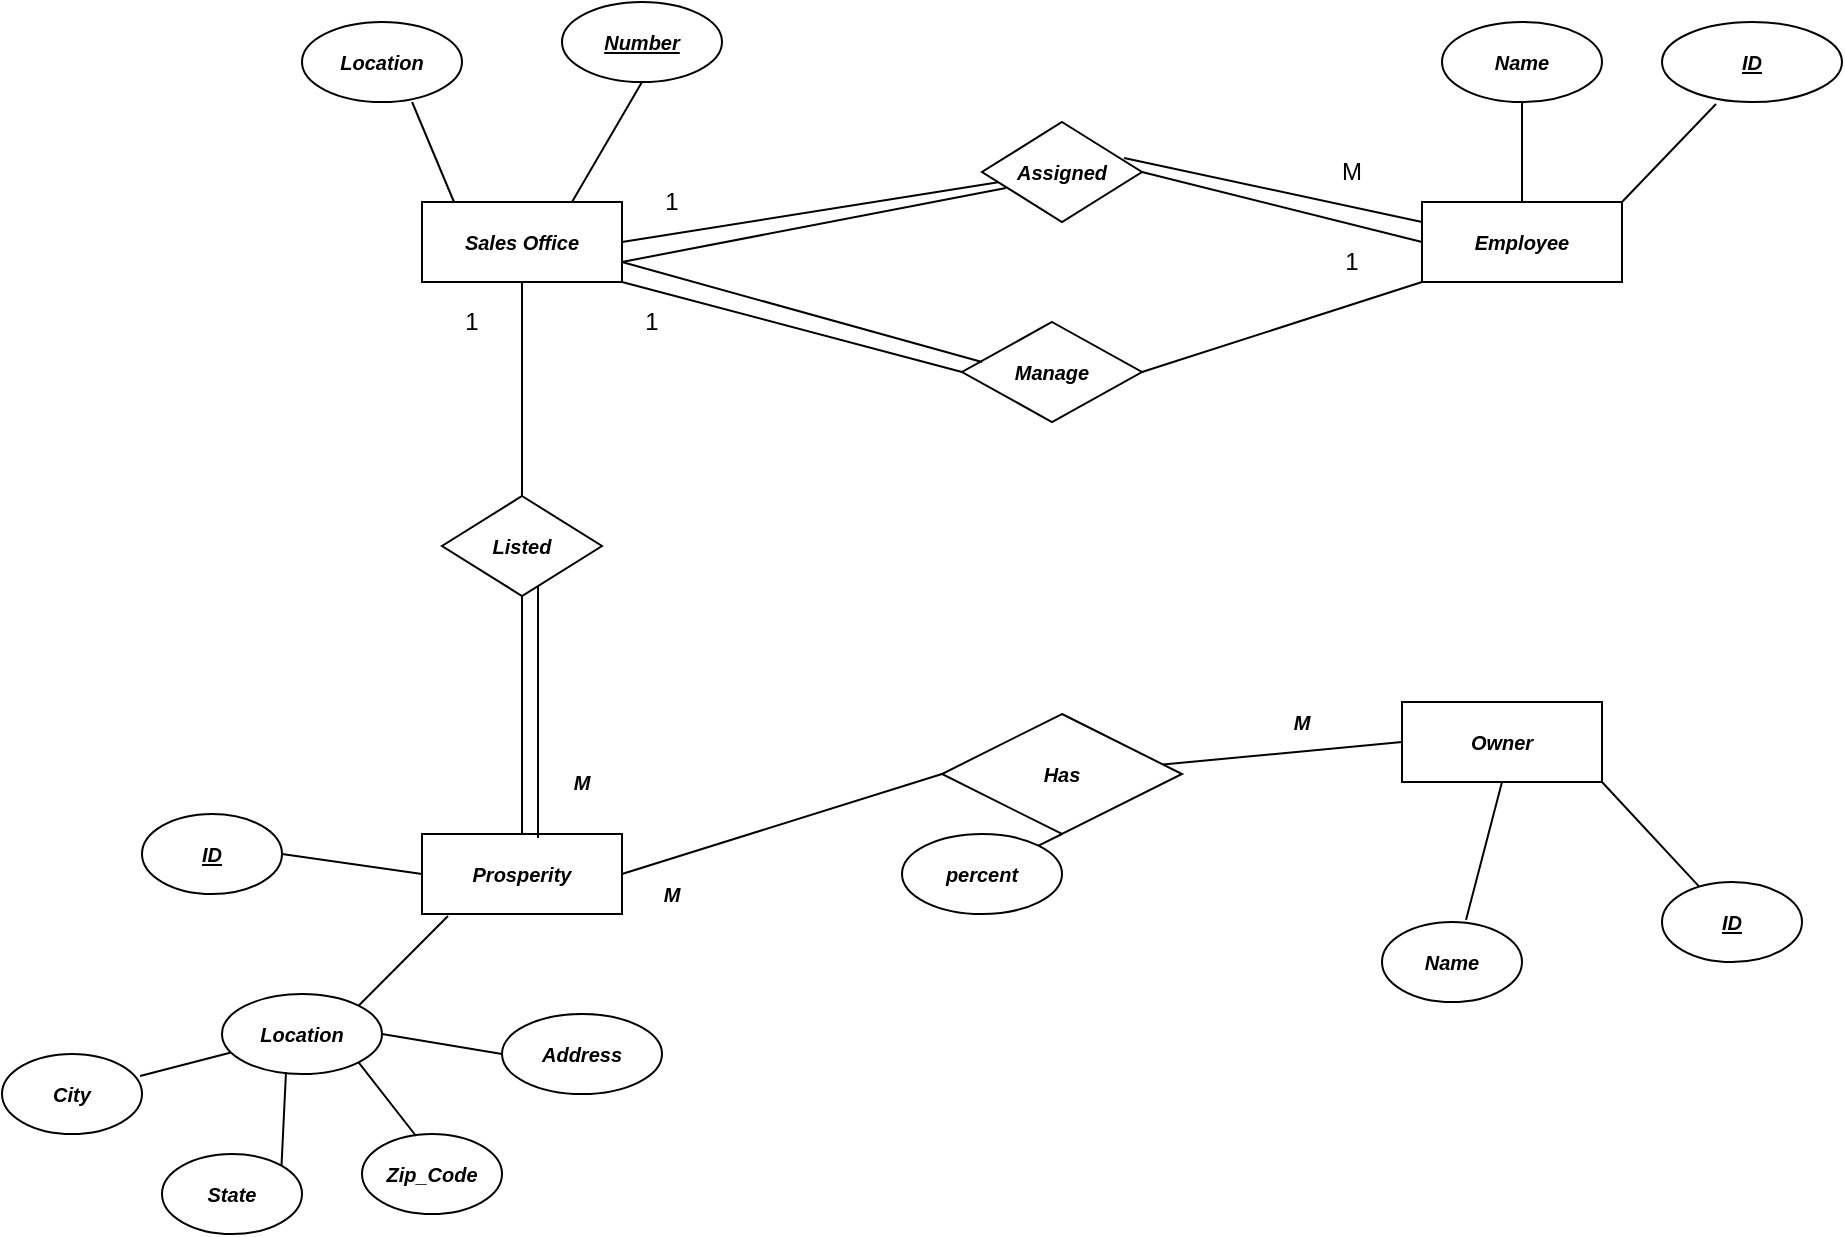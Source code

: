 <mxfile version="26.1.0">
  <diagram name="Page-1" id="BDU2GEYCwSGdxIi3O92k">
    <mxGraphModel dx="1927" dy="543" grid="1" gridSize="10" guides="1" tooltips="1" connect="1" arrows="1" fold="1" page="1" pageScale="1" pageWidth="827" pageHeight="1169" math="0" shadow="0">
      <root>
        <mxCell id="0" />
        <mxCell id="1" parent="0" />
        <mxCell id="JSU8qZqLGz52yNF-gvgQ-1" value="&lt;i&gt;&lt;b&gt;&lt;font style=&quot;font-size: 10px;&quot;&gt;Sales Office&lt;/font&gt;&lt;/b&gt;&lt;/i&gt;" style="whiteSpace=wrap;html=1;align=center;" vertex="1" parent="1">
          <mxGeometry x="70" y="120" width="100" height="40" as="geometry" />
        </mxCell>
        <mxCell id="JSU8qZqLGz52yNF-gvgQ-2" value="&lt;b&gt;&lt;i&gt;&lt;font style=&quot;font-size: 10px;&quot;&gt;Number&lt;/font&gt;&lt;/i&gt;&lt;/b&gt;" style="ellipse;whiteSpace=wrap;html=1;align=center;fontStyle=4;" vertex="1" parent="1">
          <mxGeometry x="140" y="20" width="80" height="40" as="geometry" />
        </mxCell>
        <mxCell id="JSU8qZqLGz52yNF-gvgQ-3" value="&lt;font style=&quot;font-size: 10px;&quot;&gt;&lt;i&gt;&lt;b&gt;Location&lt;/b&gt;&lt;/i&gt;&lt;/font&gt;" style="ellipse;whiteSpace=wrap;html=1;align=center;" vertex="1" parent="1">
          <mxGeometry x="10" y="30" width="80" height="40" as="geometry" />
        </mxCell>
        <mxCell id="JSU8qZqLGz52yNF-gvgQ-4" value="" style="endArrow=none;html=1;rounded=0;exitX=0.5;exitY=1;exitDx=0;exitDy=0;entryX=0.75;entryY=0;entryDx=0;entryDy=0;" edge="1" parent="1" source="JSU8qZqLGz52yNF-gvgQ-2" target="JSU8qZqLGz52yNF-gvgQ-1">
          <mxGeometry relative="1" as="geometry">
            <mxPoint x="330" y="230" as="sourcePoint" />
            <mxPoint x="490" y="230" as="targetPoint" />
          </mxGeometry>
        </mxCell>
        <mxCell id="JSU8qZqLGz52yNF-gvgQ-5" value="" style="endArrow=none;html=1;rounded=0;exitX=0.688;exitY=1;exitDx=0;exitDy=0;exitPerimeter=0;entryX=0.16;entryY=0;entryDx=0;entryDy=0;entryPerimeter=0;" edge="1" parent="1" source="JSU8qZqLGz52yNF-gvgQ-3" target="JSU8qZqLGz52yNF-gvgQ-1">
          <mxGeometry relative="1" as="geometry">
            <mxPoint x="330" y="230" as="sourcePoint" />
            <mxPoint x="490" y="230" as="targetPoint" />
          </mxGeometry>
        </mxCell>
        <mxCell id="JSU8qZqLGz52yNF-gvgQ-6" value="&lt;i style=&quot;&quot;&gt;&lt;font style=&quot;font-size: 10px;&quot;&gt;&lt;b&gt;Employee&lt;/b&gt;&lt;/font&gt;&lt;/i&gt;" style="whiteSpace=wrap;html=1;align=center;" vertex="1" parent="1">
          <mxGeometry x="570" y="120" width="100" height="40" as="geometry" />
        </mxCell>
        <mxCell id="JSU8qZqLGz52yNF-gvgQ-7" value="&lt;b&gt;&lt;i&gt;&lt;font style=&quot;font-size: 10px;&quot;&gt;ID&lt;/font&gt;&lt;/i&gt;&lt;/b&gt;" style="ellipse;whiteSpace=wrap;html=1;align=center;fontStyle=4;" vertex="1" parent="1">
          <mxGeometry x="690" y="30" width="90" height="40" as="geometry" />
        </mxCell>
        <mxCell id="JSU8qZqLGz52yNF-gvgQ-8" value="&lt;i style=&quot;&quot;&gt;&lt;b&gt;&lt;font style=&quot;font-size: 10px;&quot;&gt;Name&lt;/font&gt;&lt;/b&gt;&lt;/i&gt;" style="ellipse;whiteSpace=wrap;html=1;align=center;" vertex="1" parent="1">
          <mxGeometry x="580" y="30" width="80" height="40" as="geometry" />
        </mxCell>
        <mxCell id="JSU8qZqLGz52yNF-gvgQ-9" value="" style="endArrow=none;html=1;rounded=0;entryX=0.3;entryY=1.025;entryDx=0;entryDy=0;entryPerimeter=0;exitX=1;exitY=0;exitDx=0;exitDy=0;" edge="1" parent="1" source="JSU8qZqLGz52yNF-gvgQ-6" target="JSU8qZqLGz52yNF-gvgQ-7">
          <mxGeometry relative="1" as="geometry">
            <mxPoint x="330" y="230" as="sourcePoint" />
            <mxPoint x="490" y="230" as="targetPoint" />
          </mxGeometry>
        </mxCell>
        <mxCell id="JSU8qZqLGz52yNF-gvgQ-10" value="" style="endArrow=none;html=1;rounded=0;entryX=0.5;entryY=1;entryDx=0;entryDy=0;exitX=0.5;exitY=0;exitDx=0;exitDy=0;" edge="1" parent="1" source="JSU8qZqLGz52yNF-gvgQ-6" target="JSU8qZqLGz52yNF-gvgQ-8">
          <mxGeometry relative="1" as="geometry">
            <mxPoint x="330" y="230" as="sourcePoint" />
            <mxPoint x="490" y="230" as="targetPoint" />
          </mxGeometry>
        </mxCell>
        <mxCell id="JSU8qZqLGz52yNF-gvgQ-11" value="&lt;b&gt;&lt;i&gt;&lt;font style=&quot;font-size: 10px;&quot;&gt;Prosperity&lt;/font&gt;&lt;/i&gt;&lt;/b&gt;" style="whiteSpace=wrap;html=1;align=center;" vertex="1" parent="1">
          <mxGeometry x="70" y="436" width="100" height="40" as="geometry" />
        </mxCell>
        <mxCell id="JSU8qZqLGz52yNF-gvgQ-12" value="&lt;b&gt;&lt;i&gt;&lt;font style=&quot;font-size: 10px;&quot;&gt;ID&lt;/font&gt;&lt;/i&gt;&lt;/b&gt;" style="ellipse;whiteSpace=wrap;html=1;align=center;fontStyle=4;" vertex="1" parent="1">
          <mxGeometry x="-70" y="426" width="70" height="40" as="geometry" />
        </mxCell>
        <mxCell id="JSU8qZqLGz52yNF-gvgQ-13" value="&lt;b&gt;&lt;i&gt;&lt;font style=&quot;font-size: 10px;&quot;&gt;Location&lt;/font&gt;&lt;/i&gt;&lt;/b&gt;" style="ellipse;whiteSpace=wrap;html=1;align=center;" vertex="1" parent="1">
          <mxGeometry x="-30" y="516" width="80" height="40" as="geometry" />
        </mxCell>
        <mxCell id="JSU8qZqLGz52yNF-gvgQ-14" value="" style="endArrow=none;html=1;rounded=0;exitX=1;exitY=0.5;exitDx=0;exitDy=0;entryX=0;entryY=0.5;entryDx=0;entryDy=0;" edge="1" parent="1" source="JSU8qZqLGz52yNF-gvgQ-12" target="JSU8qZqLGz52yNF-gvgQ-11">
          <mxGeometry relative="1" as="geometry">
            <mxPoint x="230" y="336" as="sourcePoint" />
            <mxPoint x="390" y="336" as="targetPoint" />
          </mxGeometry>
        </mxCell>
        <mxCell id="JSU8qZqLGz52yNF-gvgQ-15" value="" style="endArrow=none;html=1;rounded=0;exitX=1;exitY=0;exitDx=0;exitDy=0;entryX=0.13;entryY=1.025;entryDx=0;entryDy=0;entryPerimeter=0;" edge="1" parent="1" source="JSU8qZqLGz52yNF-gvgQ-13" target="JSU8qZqLGz52yNF-gvgQ-11">
          <mxGeometry relative="1" as="geometry">
            <mxPoint x="230" y="336" as="sourcePoint" />
            <mxPoint x="390" y="336" as="targetPoint" />
          </mxGeometry>
        </mxCell>
        <mxCell id="JSU8qZqLGz52yNF-gvgQ-16" value="&lt;font style=&quot;font-size: 10px;&quot;&gt;&lt;b&gt;&lt;i&gt;City&lt;/i&gt;&lt;/b&gt;&lt;/font&gt;" style="ellipse;whiteSpace=wrap;html=1;align=center;" vertex="1" parent="1">
          <mxGeometry x="-140" y="546" width="70" height="40" as="geometry" />
        </mxCell>
        <mxCell id="JSU8qZqLGz52yNF-gvgQ-17" value="&lt;b&gt;&lt;i&gt;&lt;font style=&quot;font-size: 10px;&quot;&gt;State&lt;/font&gt;&lt;/i&gt;&lt;/b&gt;" style="ellipse;whiteSpace=wrap;html=1;align=center;" vertex="1" parent="1">
          <mxGeometry x="-60" y="596" width="70" height="40" as="geometry" />
        </mxCell>
        <mxCell id="JSU8qZqLGz52yNF-gvgQ-18" value="&lt;b&gt;&lt;i&gt;&lt;font style=&quot;font-size: 10px;&quot;&gt;Zip_Code&lt;/font&gt;&lt;/i&gt;&lt;/b&gt;" style="ellipse;whiteSpace=wrap;html=1;align=center;" vertex="1" parent="1">
          <mxGeometry x="40" y="586" width="70" height="40" as="geometry" />
        </mxCell>
        <mxCell id="JSU8qZqLGz52yNF-gvgQ-19" value="" style="endArrow=none;html=1;rounded=0;exitX=0.986;exitY=0.275;exitDx=0;exitDy=0;exitPerimeter=0;" edge="1" parent="1" source="JSU8qZqLGz52yNF-gvgQ-16" target="JSU8qZqLGz52yNF-gvgQ-13">
          <mxGeometry relative="1" as="geometry">
            <mxPoint x="140" y="486" as="sourcePoint" />
            <mxPoint x="300" y="486" as="targetPoint" />
          </mxGeometry>
        </mxCell>
        <mxCell id="JSU8qZqLGz52yNF-gvgQ-21" value="" style="endArrow=none;html=1;rounded=0;exitX=1;exitY=0;exitDx=0;exitDy=0;entryX=0.4;entryY=0.975;entryDx=0;entryDy=0;entryPerimeter=0;" edge="1" parent="1" source="JSU8qZqLGz52yNF-gvgQ-17" target="JSU8qZqLGz52yNF-gvgQ-13">
          <mxGeometry relative="1" as="geometry">
            <mxPoint x="140" y="576" as="sourcePoint" />
            <mxPoint x="300" y="576" as="targetPoint" />
          </mxGeometry>
        </mxCell>
        <mxCell id="JSU8qZqLGz52yNF-gvgQ-22" value="" style="endArrow=none;html=1;rounded=0;exitX=0.386;exitY=0.025;exitDx=0;exitDy=0;exitPerimeter=0;entryX=1;entryY=1;entryDx=0;entryDy=0;" edge="1" parent="1" source="JSU8qZqLGz52yNF-gvgQ-18" target="JSU8qZqLGz52yNF-gvgQ-13">
          <mxGeometry relative="1" as="geometry">
            <mxPoint x="140" y="576" as="sourcePoint" />
            <mxPoint x="300" y="576" as="targetPoint" />
          </mxGeometry>
        </mxCell>
        <mxCell id="JSU8qZqLGz52yNF-gvgQ-23" value="&lt;b&gt;&lt;i&gt;&lt;font style=&quot;font-size: 10px;&quot;&gt;Owner&lt;/font&gt;&lt;/i&gt;&lt;/b&gt;" style="whiteSpace=wrap;html=1;align=center;" vertex="1" parent="1">
          <mxGeometry x="560" y="370" width="100" height="40" as="geometry" />
        </mxCell>
        <mxCell id="JSU8qZqLGz52yNF-gvgQ-24" value="&lt;b&gt;&lt;i&gt;&lt;font style=&quot;font-size: 10px;&quot;&gt;ID&lt;/font&gt;&lt;/i&gt;&lt;/b&gt;" style="ellipse;whiteSpace=wrap;html=1;align=center;fontStyle=4;" vertex="1" parent="1">
          <mxGeometry x="690" y="460" width="70" height="40" as="geometry" />
        </mxCell>
        <mxCell id="JSU8qZqLGz52yNF-gvgQ-25" value="&lt;i&gt;&lt;b&gt;&lt;font style=&quot;font-size: 10px;&quot;&gt;Name&lt;/font&gt;&lt;/b&gt;&lt;/i&gt;" style="ellipse;whiteSpace=wrap;html=1;align=center;" vertex="1" parent="1">
          <mxGeometry x="550" y="480" width="70" height="40" as="geometry" />
        </mxCell>
        <mxCell id="JSU8qZqLGz52yNF-gvgQ-26" value="" style="endArrow=none;html=1;rounded=0;exitX=0.6;exitY=-0.025;exitDx=0;exitDy=0;exitPerimeter=0;entryX=0.5;entryY=1;entryDx=0;entryDy=0;" edge="1" parent="1" source="JSU8qZqLGz52yNF-gvgQ-25" target="JSU8qZqLGz52yNF-gvgQ-23">
          <mxGeometry relative="1" as="geometry">
            <mxPoint x="400" y="300" as="sourcePoint" />
            <mxPoint x="560" y="300" as="targetPoint" />
          </mxGeometry>
        </mxCell>
        <mxCell id="JSU8qZqLGz52yNF-gvgQ-27" value="" style="endArrow=none;html=1;rounded=0;" edge="1" parent="1" source="JSU8qZqLGz52yNF-gvgQ-24">
          <mxGeometry relative="1" as="geometry">
            <mxPoint x="400" y="300" as="sourcePoint" />
            <mxPoint x="660" y="410" as="targetPoint" />
          </mxGeometry>
        </mxCell>
        <mxCell id="JSU8qZqLGz52yNF-gvgQ-28" value="&lt;b&gt;&lt;i&gt;&lt;font style=&quot;font-size: 10px;&quot;&gt;Address&lt;/font&gt;&lt;/i&gt;&lt;/b&gt;" style="ellipse;whiteSpace=wrap;html=1;align=center;" vertex="1" parent="1">
          <mxGeometry x="110" y="526" width="80" height="40" as="geometry" />
        </mxCell>
        <mxCell id="JSU8qZqLGz52yNF-gvgQ-29" value="" style="endArrow=none;html=1;rounded=0;exitX=1;exitY=0.5;exitDx=0;exitDy=0;entryX=0;entryY=0.5;entryDx=0;entryDy=0;" edge="1" parent="1" source="JSU8qZqLGz52yNF-gvgQ-13" target="JSU8qZqLGz52yNF-gvgQ-28">
          <mxGeometry relative="1" as="geometry">
            <mxPoint x="220" y="426" as="sourcePoint" />
            <mxPoint x="380" y="426" as="targetPoint" />
          </mxGeometry>
        </mxCell>
        <mxCell id="JSU8qZqLGz52yNF-gvgQ-30" value="&lt;b&gt;&lt;i&gt;&lt;font style=&quot;font-size: 10px;&quot;&gt;Assigned&lt;/font&gt;&lt;/i&gt;&lt;/b&gt;" style="shape=rhombus;perimeter=rhombusPerimeter;whiteSpace=wrap;html=1;align=center;" vertex="1" parent="1">
          <mxGeometry x="350" y="80" width="80" height="50" as="geometry" />
        </mxCell>
        <mxCell id="JSU8qZqLGz52yNF-gvgQ-31" value="" style="endArrow=none;html=1;rounded=0;entryX=0;entryY=0.5;entryDx=0;entryDy=0;exitX=1;exitY=0.5;exitDx=0;exitDy=0;" edge="1" parent="1" source="JSU8qZqLGz52yNF-gvgQ-30" target="JSU8qZqLGz52yNF-gvgQ-6">
          <mxGeometry relative="1" as="geometry">
            <mxPoint x="240" y="220" as="sourcePoint" />
            <mxPoint x="400" y="220" as="targetPoint" />
          </mxGeometry>
        </mxCell>
        <mxCell id="JSU8qZqLGz52yNF-gvgQ-32" value="M" style="text;strokeColor=none;align=center;fillColor=none;html=1;verticalAlign=middle;whiteSpace=wrap;rounded=0;" vertex="1" parent="1">
          <mxGeometry x="520" y="95" width="30" height="20" as="geometry" />
        </mxCell>
        <mxCell id="JSU8qZqLGz52yNF-gvgQ-33" value="" style="endArrow=none;html=1;rounded=0;exitX=1;exitY=0.5;exitDx=0;exitDy=0;" edge="1" parent="1" source="JSU8qZqLGz52yNF-gvgQ-1" target="JSU8qZqLGz52yNF-gvgQ-30">
          <mxGeometry relative="1" as="geometry">
            <mxPoint x="240" y="220" as="sourcePoint" />
            <mxPoint x="400" y="220" as="targetPoint" />
          </mxGeometry>
        </mxCell>
        <mxCell id="JSU8qZqLGz52yNF-gvgQ-34" value="1" style="text;strokeColor=none;align=center;fillColor=none;html=1;verticalAlign=middle;whiteSpace=wrap;rounded=0;" vertex="1" parent="1">
          <mxGeometry x="180" y="110" width="30" height="20" as="geometry" />
        </mxCell>
        <mxCell id="JSU8qZqLGz52yNF-gvgQ-35" value="" style="endArrow=none;html=1;rounded=0;exitX=1;exitY=0.75;exitDx=0;exitDy=0;entryX=0.15;entryY=0.66;entryDx=0;entryDy=0;entryPerimeter=0;" edge="1" parent="1" source="JSU8qZqLGz52yNF-gvgQ-1" target="JSU8qZqLGz52yNF-gvgQ-30">
          <mxGeometry relative="1" as="geometry">
            <mxPoint x="180" y="150" as="sourcePoint" />
            <mxPoint x="360" y="150" as="targetPoint" />
          </mxGeometry>
        </mxCell>
        <mxCell id="JSU8qZqLGz52yNF-gvgQ-37" value="" style="endArrow=none;html=1;rounded=0;entryX=0;entryY=0.25;entryDx=0;entryDy=0;exitX=0.888;exitY=0.36;exitDx=0;exitDy=0;exitPerimeter=0;" edge="1" parent="1" source="JSU8qZqLGz52yNF-gvgQ-30" target="JSU8qZqLGz52yNF-gvgQ-6">
          <mxGeometry relative="1" as="geometry">
            <mxPoint x="240" y="220" as="sourcePoint" />
            <mxPoint x="400" y="220" as="targetPoint" />
          </mxGeometry>
        </mxCell>
        <mxCell id="JSU8qZqLGz52yNF-gvgQ-38" value="&lt;b&gt;&lt;i&gt;&lt;font style=&quot;font-size: 10px;&quot;&gt;Manage&lt;/font&gt;&lt;/i&gt;&lt;/b&gt;" style="shape=rhombus;perimeter=rhombusPerimeter;whiteSpace=wrap;html=1;align=center;" vertex="1" parent="1">
          <mxGeometry x="340" y="180" width="90" height="50" as="geometry" />
        </mxCell>
        <mxCell id="JSU8qZqLGz52yNF-gvgQ-39" value="" style="endArrow=none;html=1;rounded=0;exitX=1;exitY=1;exitDx=0;exitDy=0;entryX=0;entryY=0.5;entryDx=0;entryDy=0;" edge="1" parent="1" source="JSU8qZqLGz52yNF-gvgQ-1" target="JSU8qZqLGz52yNF-gvgQ-38">
          <mxGeometry relative="1" as="geometry">
            <mxPoint x="240" y="220" as="sourcePoint" />
            <mxPoint x="400" y="220" as="targetPoint" />
          </mxGeometry>
        </mxCell>
        <mxCell id="JSU8qZqLGz52yNF-gvgQ-41" value="1" style="text;strokeColor=none;align=center;fillColor=none;html=1;verticalAlign=middle;whiteSpace=wrap;rounded=0;" vertex="1" parent="1">
          <mxGeometry x="520" y="140" width="30" height="20" as="geometry" />
        </mxCell>
        <mxCell id="JSU8qZqLGz52yNF-gvgQ-43" value="1" style="text;strokeColor=none;align=center;fillColor=none;html=1;verticalAlign=middle;whiteSpace=wrap;rounded=0;" vertex="1" parent="1">
          <mxGeometry x="170" y="170" width="30" height="20" as="geometry" />
        </mxCell>
        <mxCell id="JSU8qZqLGz52yNF-gvgQ-44" value="" style="endArrow=none;html=1;rounded=0;entryX=0;entryY=1;entryDx=0;entryDy=0;exitX=1;exitY=0.5;exitDx=0;exitDy=0;" edge="1" parent="1" source="JSU8qZqLGz52yNF-gvgQ-38" target="JSU8qZqLGz52yNF-gvgQ-6">
          <mxGeometry relative="1" as="geometry">
            <mxPoint x="240" y="220" as="sourcePoint" />
            <mxPoint x="400" y="220" as="targetPoint" />
          </mxGeometry>
        </mxCell>
        <mxCell id="JSU8qZqLGz52yNF-gvgQ-45" value="" style="endArrow=none;html=1;rounded=0;" edge="1" parent="1">
          <mxGeometry relative="1" as="geometry">
            <mxPoint x="170" y="150" as="sourcePoint" />
            <mxPoint x="350" y="200" as="targetPoint" />
          </mxGeometry>
        </mxCell>
        <mxCell id="JSU8qZqLGz52yNF-gvgQ-46" value="&lt;b&gt;&lt;i&gt;&lt;font style=&quot;font-size: 10px;&quot;&gt;Listed&lt;/font&gt;&lt;/i&gt;&lt;/b&gt;" style="shape=rhombus;perimeter=rhombusPerimeter;whiteSpace=wrap;html=1;align=center;" vertex="1" parent="1">
          <mxGeometry x="80" y="267" width="80" height="50" as="geometry" />
        </mxCell>
        <mxCell id="JSU8qZqLGz52yNF-gvgQ-47" value="" style="endArrow=none;html=1;rounded=0;exitX=0.5;exitY=1;exitDx=0;exitDy=0;entryX=0.5;entryY=0;entryDx=0;entryDy=0;" edge="1" parent="1" source="JSU8qZqLGz52yNF-gvgQ-1" target="JSU8qZqLGz52yNF-gvgQ-46">
          <mxGeometry relative="1" as="geometry">
            <mxPoint x="130" y="280" as="sourcePoint" />
            <mxPoint x="290" y="280" as="targetPoint" />
          </mxGeometry>
        </mxCell>
        <mxCell id="JSU8qZqLGz52yNF-gvgQ-48" value="1" style="text;strokeColor=none;align=center;fillColor=none;html=1;verticalAlign=middle;whiteSpace=wrap;rounded=0;" vertex="1" parent="1">
          <mxGeometry x="80" y="170" width="30" height="20" as="geometry" />
        </mxCell>
        <mxCell id="JSU8qZqLGz52yNF-gvgQ-49" value="" style="endArrow=none;html=1;rounded=0;exitX=0.5;exitY=0;exitDx=0;exitDy=0;entryX=0.5;entryY=1;entryDx=0;entryDy=0;" edge="1" parent="1" source="JSU8qZqLGz52yNF-gvgQ-11" target="JSU8qZqLGz52yNF-gvgQ-46">
          <mxGeometry relative="1" as="geometry">
            <mxPoint x="130" y="280" as="sourcePoint" />
            <mxPoint x="290" y="280" as="targetPoint" />
          </mxGeometry>
        </mxCell>
        <mxCell id="JSU8qZqLGz52yNF-gvgQ-50" value="" style="endArrow=none;html=1;rounded=0;entryX=0.6;entryY=0.9;entryDx=0;entryDy=0;entryPerimeter=0;" edge="1" parent="1" target="JSU8qZqLGz52yNF-gvgQ-46">
          <mxGeometry relative="1" as="geometry">
            <mxPoint x="128" y="438" as="sourcePoint" />
            <mxPoint x="290" y="280" as="targetPoint" />
          </mxGeometry>
        </mxCell>
        <mxCell id="JSU8qZqLGz52yNF-gvgQ-51" value="&lt;i style=&quot;&quot;&gt;&lt;b&gt;&lt;font style=&quot;font-size: 10px;&quot;&gt;M&lt;/font&gt;&lt;/b&gt;&lt;/i&gt;" style="text;strokeColor=none;align=center;fillColor=none;html=1;verticalAlign=middle;whiteSpace=wrap;rounded=0;" vertex="1" parent="1">
          <mxGeometry x="135" y="400" width="30" height="20" as="geometry" />
        </mxCell>
        <mxCell id="JSU8qZqLGz52yNF-gvgQ-52" value="&lt;b&gt;&lt;i&gt;&lt;font style=&quot;font-size: 10px;&quot;&gt;Has&lt;/font&gt;&lt;/i&gt;&lt;/b&gt;" style="shape=rhombus;perimeter=rhombusPerimeter;whiteSpace=wrap;html=1;align=center;" vertex="1" parent="1">
          <mxGeometry x="330" y="376" width="120" height="60" as="geometry" />
        </mxCell>
        <mxCell id="JSU8qZqLGz52yNF-gvgQ-54" value="" style="endArrow=none;html=1;rounded=0;exitX=1;exitY=0.5;exitDx=0;exitDy=0;entryX=0;entryY=0.5;entryDx=0;entryDy=0;" edge="1" parent="1" source="JSU8qZqLGz52yNF-gvgQ-11" target="JSU8qZqLGz52yNF-gvgQ-52">
          <mxGeometry relative="1" as="geometry">
            <mxPoint x="230" y="480" as="sourcePoint" />
            <mxPoint x="390" y="480" as="targetPoint" />
          </mxGeometry>
        </mxCell>
        <mxCell id="JSU8qZqLGz52yNF-gvgQ-55" value="" style="endArrow=none;html=1;rounded=0;entryX=0;entryY=0.5;entryDx=0;entryDy=0;" edge="1" parent="1" source="JSU8qZqLGz52yNF-gvgQ-52" target="JSU8qZqLGz52yNF-gvgQ-23">
          <mxGeometry relative="1" as="geometry">
            <mxPoint x="230" y="480" as="sourcePoint" />
            <mxPoint x="390" y="480" as="targetPoint" />
          </mxGeometry>
        </mxCell>
        <mxCell id="JSU8qZqLGz52yNF-gvgQ-56" value="&lt;i&gt;&lt;b&gt;&lt;font style=&quot;font-size: 10px;&quot;&gt;M&lt;/font&gt;&lt;/b&gt;&lt;/i&gt;" style="text;strokeColor=none;align=center;fillColor=none;html=1;verticalAlign=middle;whiteSpace=wrap;rounded=0;" vertex="1" parent="1">
          <mxGeometry x="500" y="370" width="20" height="20" as="geometry" />
        </mxCell>
        <mxCell id="JSU8qZqLGz52yNF-gvgQ-57" value="&lt;i&gt;&lt;b&gt;&lt;font style=&quot;font-size: 10px;&quot;&gt;M&lt;/font&gt;&lt;/b&gt;&lt;/i&gt;" style="text;strokeColor=none;align=center;fillColor=none;html=1;verticalAlign=middle;whiteSpace=wrap;rounded=0;" vertex="1" parent="1">
          <mxGeometry x="185" y="456" width="20" height="20" as="geometry" />
        </mxCell>
        <mxCell id="JSU8qZqLGz52yNF-gvgQ-58" value="&lt;b&gt;&lt;i&gt;&lt;font style=&quot;font-size: 10px;&quot;&gt;percent&lt;/font&gt;&lt;/i&gt;&lt;/b&gt;" style="ellipse;whiteSpace=wrap;html=1;align=center;" vertex="1" parent="1">
          <mxGeometry x="310" y="436" width="80" height="40" as="geometry" />
        </mxCell>
        <mxCell id="JSU8qZqLGz52yNF-gvgQ-59" value="" style="endArrow=none;html=1;rounded=0;entryX=0.5;entryY=1;entryDx=0;entryDy=0;exitX=1;exitY=0;exitDx=0;exitDy=0;" edge="1" parent="1" source="JSU8qZqLGz52yNF-gvgQ-58" target="JSU8qZqLGz52yNF-gvgQ-52">
          <mxGeometry relative="1" as="geometry">
            <mxPoint x="230" y="480" as="sourcePoint" />
            <mxPoint x="390" y="480" as="targetPoint" />
          </mxGeometry>
        </mxCell>
      </root>
    </mxGraphModel>
  </diagram>
</mxfile>
